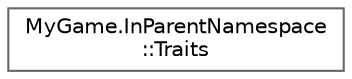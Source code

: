 digraph "Graphical Class Hierarchy"
{
 // LATEX_PDF_SIZE
  bgcolor="transparent";
  edge [fontname=Helvetica,fontsize=10,labelfontname=Helvetica,labelfontsize=10];
  node [fontname=Helvetica,fontsize=10,shape=box,height=0.2,width=0.4];
  rankdir="LR";
  Node0 [id="Node000000",label="MyGame.InParentNamespace\l::Traits",height=0.2,width=0.4,color="grey40", fillcolor="white", style="filled",URL="$structMyGame_1_1InParentNamespace_1_1Traits.html",tooltip=" "];
}
